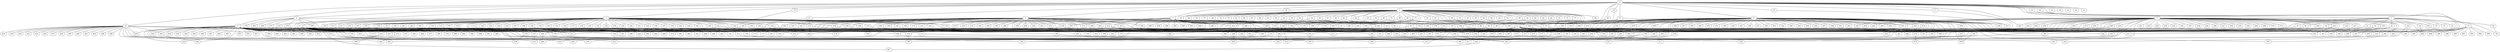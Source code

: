 
graph graphname {
    0 -- 1
0 -- 2
0 -- 3
0 -- 4
0 -- 5
0 -- 6
0 -- 7
0 -- 8
0 -- 9
0 -- 10
0 -- 11
0 -- 12
0 -- 13
0 -- 14
0 -- 15
0 -- 16
0 -- 17
0 -- 18
0 -- 19
0 -- 20
0 -- 21
0 -- 22
0 -- 23
0 -- 24
0 -- 25
0 -- 26
0 -- 27
0 -- 28
0 -- 242
1 -- 32
1 -- 34
1 -- 35
1 -- 36
1 -- 37
1 -- 38
1 -- 33
1 -- 40
1 -- 41
1 -- 39
1 -- 29
1 -- 30
1 -- 31
1 -- 385
2 -- 42
2 -- 43
2 -- 44
2 -- 45
2 -- 46
2 -- 47
2 -- 48
2 -- 49
2 -- 50
2 -- 51
2 -- 52
2 -- 53
2 -- 54
2 -- 55
2 -- 56
2 -- 57
2 -- 58
2 -- 59
2 -- 60
2 -- 61
2 -- 62
2 -- 63
2 -- 64
2 -- 65
2 -- 66
2 -- 67
2 -- 68
2 -- 69
2 -- 70
2 -- 71
2 -- 72
2 -- 73
2 -- 74
2 -- 75
2 -- 76
2 -- 77
2 -- 78
2 -- 79
2 -- 80
2 -- 81
2 -- 82
2 -- 83
2 -- 84
2 -- 85
2 -- 86
2 -- 87
2 -- 88
2 -- 89
2 -- 90
2 -- 91
2 -- 92
2 -- 93
2 -- 94
2 -- 95
2 -- 96
2 -- 97
2 -- 98
2 -- 99
3 -- 128
3 -- 130
3 -- 131
3 -- 132
3 -- 133
3 -- 134
3 -- 129
3 -- 136
3 -- 137
3 -- 138
3 -- 139
3 -- 140
3 -- 141
3 -- 142
3 -- 143
3 -- 144
3 -- 145
3 -- 146
3 -- 147
3 -- 148
3 -- 149
3 -- 150
3 -- 151
3 -- 152
3 -- 153
3 -- 154
3 -- 155
3 -- 156
3 -- 157
3 -- 158
3 -- 159
3 -- 160
3 -- 161
3 -- 162
3 -- 163
3 -- 164
3 -- 165
3 -- 166
3 -- 167
3 -- 168
3 -- 169
3 -- 170
3 -- 135
3 -- 172
3 -- 173
3 -- 171
3 -- 100
3 -- 101
3 -- 102
3 -- 103
3 -- 104
3 -- 105
3 -- 106
3 -- 107
3 -- 108
3 -- 109
3 -- 110
3 -- 111
3 -- 112
3 -- 113
3 -- 114
3 -- 115
3 -- 116
3 -- 117
3 -- 118
3 -- 119
3 -- 120
3 -- 121
3 -- 122
3 -- 123
3 -- 124
3 -- 125
3 -- 126
3 -- 127
3 -- 372
3 -- 376
4 -- 174
4 -- 175
4 -- 176
4 -- 177
4 -- 178
4 -- 179
4 -- 180
4 -- 181
4 -- 182
4 -- 183
4 -- 184
4 -- 185
4 -- 186
4 -- 187
4 -- 188
4 -- 189
4 -- 190
4 -- 191
4 -- 192
4 -- 193
4 -- 194
4 -- 195
4 -- 196
4 -- 197
4 -- 198
4 -- 199
4 -- 200
4 -- 201
4 -- 202
4 -- 203
4 -- 204
4 -- 205
4 -- 206
4 -- 207
4 -- 208
4 -- 209
4 -- 210
4 -- 211
4 -- 212
4 -- 213
4 -- 214
4 -- 215
4 -- 216
4 -- 217
4 -- 218
4 -- 219
5 -- 256
5 -- 258
5 -- 259
5 -- 260
5 -- 261
5 -- 262
5 -- 257
5 -- 264
5 -- 265
5 -- 266
5 -- 267
5 -- 268
5 -- 269
5 -- 270
5 -- 271
5 -- 272
5 -- 273
5 -- 274
5 -- 275
5 -- 263
5 -- 220
5 -- 221
5 -- 222
5 -- 223
5 -- 224
5 -- 225
5 -- 226
5 -- 227
5 -- 228
5 -- 229
5 -- 230
5 -- 231
5 -- 232
5 -- 233
5 -- 234
5 -- 235
5 -- 236
5 -- 237
5 -- 238
5 -- 239
5 -- 240
5 -- 241
5 -- 242
5 -- 243
5 -- 244
5 -- 245
5 -- 246
5 -- 247
5 -- 248
5 -- 249
5 -- 250
5 -- 251
5 -- 252
5 -- 253
5 -- 254
5 -- 255
6 -- 276
6 -- 277
6 -- 278
6 -- 279
6 -- 280
6 -- 281
6 -- 282
6 -- 283
6 -- 476
7 -- 284
7 -- 285
7 -- 286
7 -- 287
7 -- 288
7 -- 289
7 -- 290
7 -- 291
7 -- 292
7 -- 293
7 -- 294
7 -- 295
7 -- 296
7 -- 297
7 -- 298
7 -- 299
7 -- 300
7 -- 301
7 -- 302
7 -- 303
7 -- 304
7 -- 328
7 -- 114
8 -- 305
8 -- 306
8 -- 307
8 -- 308
8 -- 309
8 -- 310
8 -- 311
8 -- 312
8 -- 313
8 -- 314
8 -- 315
8 -- 316
8 -- 317
8 -- 318
8 -- 319
8 -- 320
8 -- 321
8 -- 322
8 -- 323
8 -- 324
8 -- 325
8 -- 326
8 -- 327
8 -- 328
8 -- 329
8 -- 330
8 -- 331
8 -- 332
8 -- 333
8 -- 334
8 -- 335
8 -- 336
8 -- 337
8 -- 338
8 -- 339
8 -- 340
8 -- 341
8 -- 342
8 -- 343
8 -- 344
8 -- 345
8 -- 346
8 -- 347
8 -- 348
8 -- 349
8 -- 350
8 -- 351
8 -- 352
8 -- 353
8 -- 354
8 -- 355
8 -- 356
8 -- 357
8 -- 358
8 -- 359
8 -- 360
8 -- 361
8 -- 362
8 -- 363
8 -- 364
8 -- 365
8 -- 366
8 -- 367
8 -- 368
8 -- 369
8 -- 370
8 -- 371
9 -- 384
9 -- 386
9 -- 387
9 -- 388
9 -- 389
9 -- 390
9 -- 385
9 -- 392
9 -- 393
9 -- 394
9 -- 395
9 -- 396
9 -- 397
9 -- 391
9 -- 372
9 -- 373
9 -- 374
9 -- 375
9 -- 376
9 -- 377
9 -- 378
9 -- 379
9 -- 380
9 -- 381
9 -- 382
9 -- 383
9 -- 486
10 -- 398
10 -- 399
10 -- 400
10 -- 401
10 -- 402
10 -- 403
10 -- 404
10 -- 405
10 -- 406
10 -- 407
10 -- 408
10 -- 409
10 -- 410
10 -- 411
10 -- 412
10 -- 413
10 -- 414
10 -- 415
10 -- 416
10 -- 417
10 -- 418
10 -- 419
10 -- 420
10 -- 421
10 -- 422
10 -- 423
10 -- 424
10 -- 425
10 -- 426
10 -- 427
10 -- 428
10 -- 429
11 -- 429
11 -- 430
11 -- 431
11 -- 432
11 -- 433
11 -- 434
11 -- 435
11 -- 436
11 -- 437
11 -- 438
11 -- 439
11 -- 440
11 -- 441
11 -- 442
11 -- 443
11 -- 444
11 -- 445
11 -- 446
11 -- 447
11 -- 448
11 -- 449
11 -- 450
11 -- 451
11 -- 452
11 -- 453
11 -- 454
11 -- 455
11 -- 456
11 -- 457
11 -- 458
11 -- 459
11 -- 460
11 -- 461
11 -- 462
11 -- 463
11 -- 464
11 -- 465
11 -- 466
11 -- 467
11 -- 468
11 -- 469
11 -- 143
11 -- 173
12 -- 480
12 -- 482
12 -- 483
12 -- 484
12 -- 485
12 -- 486
12 -- 481
12 -- 487
12 -- 470
12 -- 471
12 -- 472
12 -- 473
12 -- 474
12 -- 475
12 -- 476
12 -- 477
12 -- 478
12 -- 479
13 -- 488
13 -- 489
13 -- 490
13 -- 491
13 -- 492
13 -- 493
13 -- 494
13 -- 495
13 -- 496
13 -- 497
13 -- 498
13 -- 499
14 -- 115
14 -- 387
16 -- 144
17 -- 361
22 -- 476
23 -- 407
24 -- 232
25 -- 317
26 -- 54
27 -- 480
27 -- 241
27 -- 417
28 -- 197
28 -- 365
29 -- 39
30 -- 380
30 -- 145
31 -- 49
32 -- 260
32 -- 366
34 -- 268
36 -- 455
36 -- 493
38 -- 131
38 -- 248
38 -- 313
40 -- 217
40 -- 441
41 -- 411
41 -- 480
42 -- 45
43 -- 424
44 -- 214
44 -- 79
46 -- 409
46 -- 291
46 -- 96
47 -- 385
47 -- 454
47 -- 373
48 -- 368
48 -- 198
51 -- 178
52 -- 82
53 -- 249
57 -- 403
58 -- 363
58 -- 211
59 -- 369
59 -- 215
61 -- 71
62 -- 154
62 -- 171
67 -- 471
68 -- 334
69 -- 258
69 -- 358
71 -- 307
72 -- 303
72 -- 243
72 -- 195
76 -- 180
77 -- 279
78 -- 464
79 -- 340
79 -- 497
80 -- 498
84 -- 101
85 -- 168
85 -- 220
86 -- 286
86 -- 492
88 -- 190
88 -- 291
90 -- 287
90 -- 176
90 -- 209
90 -- 261
91 -- 476
91 -- 445
92 -- 198
92 -- 461
94 -- 326
94 -- 291
96 -- 262
98 -- 139
98 -- 493
100 -- 440
101 -- 110
101 -- 259
103 -- 411
106 -- 174
109 -- 131
109 -- 292
110 -- 363
111 -- 310
112 -- 274
112 -- 275
112 -- 231
113 -- 208
113 -- 379
114 -- 243
115 -- 392
115 -- 202
117 -- 387
118 -- 177
119 -- 286
122 -- 495
122 -- 398
125 -- 262
127 -- 404
129 -- 201
130 -- 304
132 -- 189
132 -- 232
133 -- 251
136 -- 373
137 -- 413
139 -- 302
139 -- 174
139 -- 483
139 -- 264
140 -- 369
140 -- 143
142 -- 175
143 -- 292
143 -- 231
144 -- 397
145 -- 485
146 -- 183
146 -- 337
148 -- 350
153 -- 433
153 -- 310
154 -- 244
154 -- 356
155 -- 485
158 -- 210
162 -- 179
163 -- 461
167 -- 419
172 -- 412
172 -- 439
180 -- 322
181 -- 374
186 -- 410
187 -- 385
189 -- 257
191 -- 395
192 -- 325
192 -- 440
193 -- 440
194 -- 466
194 -- 368
196 -- 270
202 -- 267
203 -- 414
205 -- 398
206 -- 438
209 -- 211
209 -- 415
212 -- 438
212 -- 307
212 -- 288
215 -- 465
215 -- 410
217 -- 459
222 -- 335
224 -- 488
225 -- 297
226 -- 363
227 -- 342
230 -- 282
232 -- 333
235 -- 251
235 -- 341
236 -- 423
239 -- 379
240 -- 292
240 -- 330
241 -- 482
244 -- 405
248 -- 367
250 -- 364
250 -- 475
253 -- 260
253 -- 407
255 -- 470
259 -- 362
262 -- 311
263 -- 425
264 -- 310
266 -- 437
266 -- 390
266 -- 282
270 -- 475
271 -- 484
274 -- 390
275 -- 456
276 -- 437
279 -- 313
280 -- 361
291 -- 414
293 -- 373
296 -- 298
298 -- 455
300 -- 324
300 -- 310
302 -- 383
306 -- 312
308 -- 392
309 -- 336
312 -- 330
314 -- 382
315 -- 376
316 -- 443
318 -- 443
319 -- 328
325 -- 349
326 -- 366
328 -- 413
334 -- 397
336 -- 383
339 -- 417
346 -- 490
350 -- 417
355 -- 476
362 -- 467
369 -- 486
372 -- 403
373 -- 380
379 -- 439
404 -- 442
412 -- 459
433 -- 468
433 -- 450
438 -- 472
440 -- 466
453 -- 479

}
